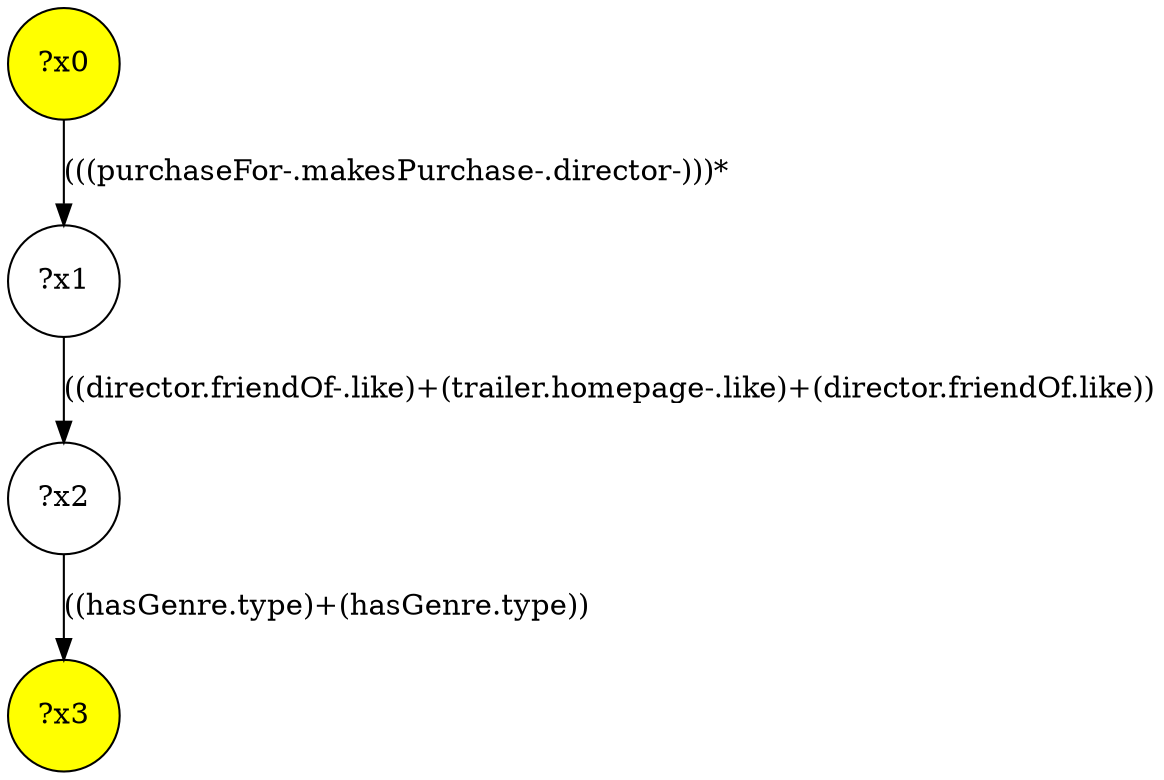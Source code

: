 digraph g {
	x0 [fillcolor="yellow", style="filled," shape=circle, label="?x0"];
	x3 [fillcolor="yellow", style="filled," shape=circle, label="?x3"];
	x1 [shape=circle, label="?x1"];
	x0 -> x1 [label="(((purchaseFor-.makesPurchase-.director-)))*"];
	x2 [shape=circle, label="?x2"];
	x1 -> x2 [label="((director.friendOf-.like)+(trailer.homepage-.like)+(director.friendOf.like))"];
	x2 -> x3 [label="((hasGenre.type)+(hasGenre.type))"];
}
